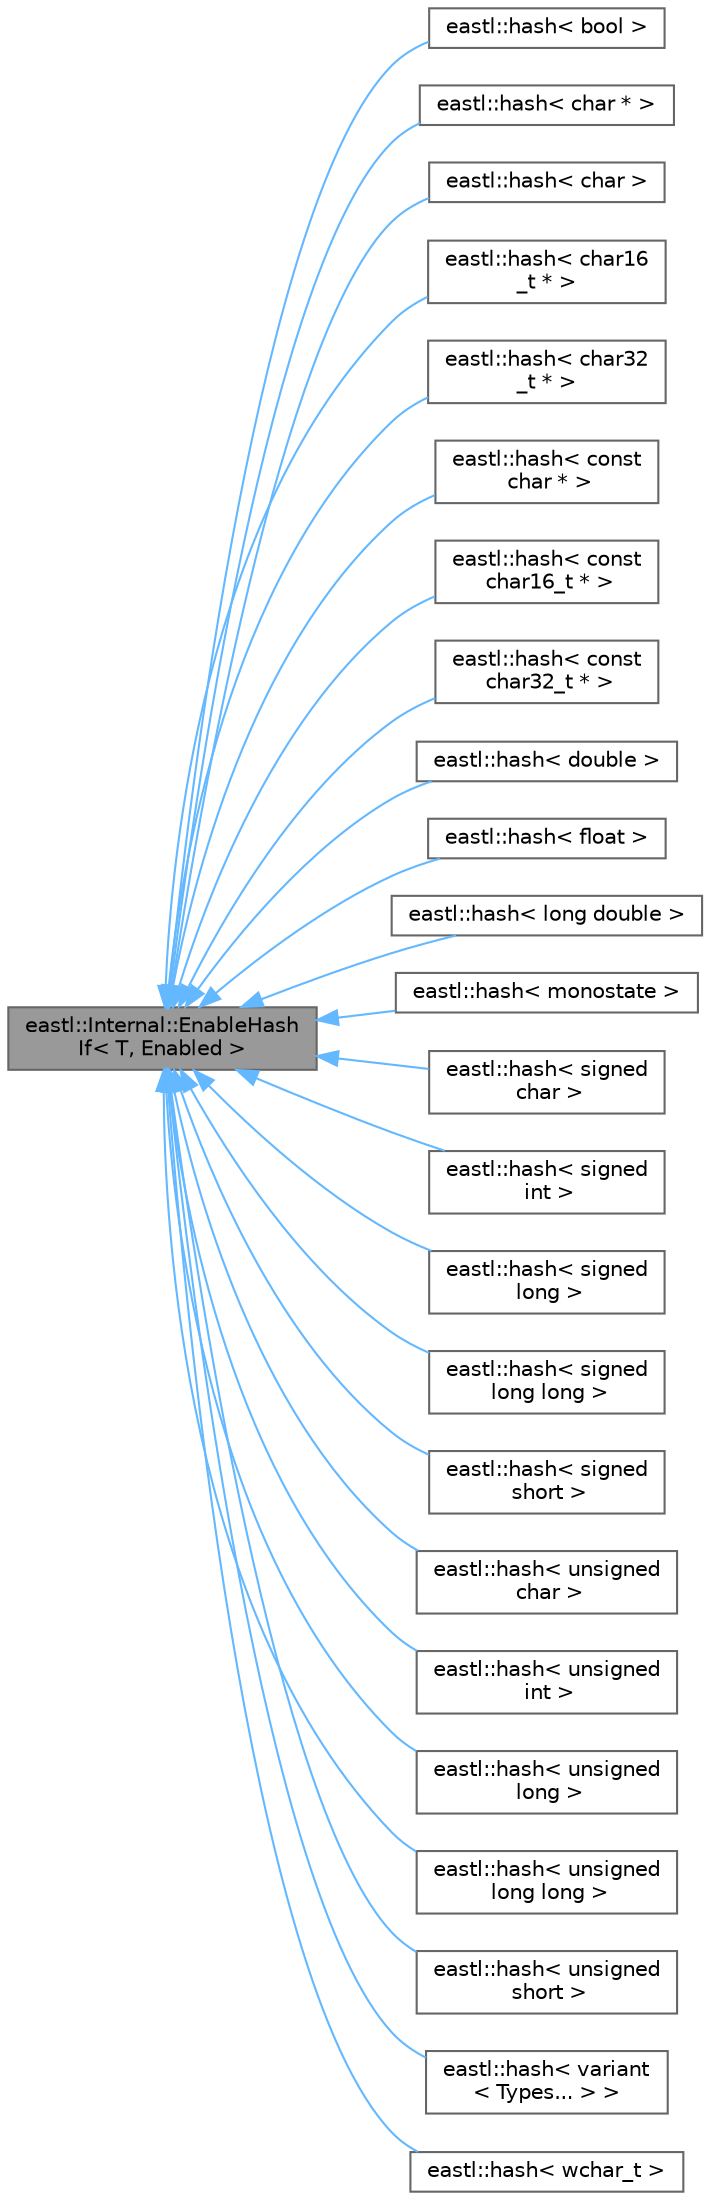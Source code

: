 digraph "eastl::Internal::EnableHashIf&lt; T, Enabled &gt;"
{
 // LATEX_PDF_SIZE
  bgcolor="transparent";
  edge [fontname=Helvetica,fontsize=10,labelfontname=Helvetica,labelfontsize=10];
  node [fontname=Helvetica,fontsize=10,shape=box,height=0.2,width=0.4];
  rankdir="LR";
  Node1 [id="Node000001",label="eastl::Internal::EnableHash\lIf\< T, Enabled \>",height=0.2,width=0.4,color="gray40", fillcolor="grey60", style="filled", fontcolor="black",tooltip=" "];
  Node1 -> Node2 [id="edge1_Node000001_Node000002",dir="back",color="steelblue1",style="solid",tooltip=" "];
  Node2 [id="Node000002",label="eastl::hash\< bool \>",height=0.2,width=0.4,color="gray40", fillcolor="white", style="filled",URL="$structeastl_1_1hash_3_01bool_01_4.html",tooltip=" "];
  Node1 -> Node3 [id="edge2_Node000001_Node000003",dir="back",color="steelblue1",style="solid",tooltip=" "];
  Node3 [id="Node000003",label="eastl::hash\< char * \>",height=0.2,width=0.4,color="gray40", fillcolor="white", style="filled",URL="$structeastl_1_1hash_3_01char_01_5_01_4.html",tooltip=" "];
  Node1 -> Node4 [id="edge3_Node000001_Node000004",dir="back",color="steelblue1",style="solid",tooltip=" "];
  Node4 [id="Node000004",label="eastl::hash\< char \>",height=0.2,width=0.4,color="gray40", fillcolor="white", style="filled",URL="$structeastl_1_1hash_3_01char_01_4.html",tooltip=" "];
  Node1 -> Node5 [id="edge4_Node000001_Node000005",dir="back",color="steelblue1",style="solid",tooltip=" "];
  Node5 [id="Node000005",label="eastl::hash\< char16\l_t * \>",height=0.2,width=0.4,color="gray40", fillcolor="white", style="filled",URL="$structeastl_1_1hash_3_01char16__t_01_5_01_4.html",tooltip=" "];
  Node1 -> Node6 [id="edge5_Node000001_Node000006",dir="back",color="steelblue1",style="solid",tooltip=" "];
  Node6 [id="Node000006",label="eastl::hash\< char32\l_t * \>",height=0.2,width=0.4,color="gray40", fillcolor="white", style="filled",URL="$structeastl_1_1hash_3_01char32__t_01_5_01_4.html",tooltip=" "];
  Node1 -> Node7 [id="edge6_Node000001_Node000007",dir="back",color="steelblue1",style="solid",tooltip=" "];
  Node7 [id="Node000007",label="eastl::hash\< const\l char * \>",height=0.2,width=0.4,color="gray40", fillcolor="white", style="filled",URL="$structeastl_1_1hash_3_01const_01char_01_5_01_4.html",tooltip=" "];
  Node1 -> Node8 [id="edge7_Node000001_Node000008",dir="back",color="steelblue1",style="solid",tooltip=" "];
  Node8 [id="Node000008",label="eastl::hash\< const\l char16_t * \>",height=0.2,width=0.4,color="gray40", fillcolor="white", style="filled",URL="$structeastl_1_1hash_3_01const_01char16__t_01_5_01_4.html",tooltip=" "];
  Node1 -> Node9 [id="edge8_Node000001_Node000009",dir="back",color="steelblue1",style="solid",tooltip=" "];
  Node9 [id="Node000009",label="eastl::hash\< const\l char32_t * \>",height=0.2,width=0.4,color="gray40", fillcolor="white", style="filled",URL="$structeastl_1_1hash_3_01const_01char32__t_01_5_01_4.html",tooltip=" "];
  Node1 -> Node10 [id="edge9_Node000001_Node000010",dir="back",color="steelblue1",style="solid",tooltip=" "];
  Node10 [id="Node000010",label="eastl::hash\< double \>",height=0.2,width=0.4,color="gray40", fillcolor="white", style="filled",URL="$structeastl_1_1hash_3_01double_01_4.html",tooltip=" "];
  Node1 -> Node11 [id="edge10_Node000001_Node000011",dir="back",color="steelblue1",style="solid",tooltip=" "];
  Node11 [id="Node000011",label="eastl::hash\< float \>",height=0.2,width=0.4,color="gray40", fillcolor="white", style="filled",URL="$structeastl_1_1hash_3_01float_01_4.html",tooltip=" "];
  Node1 -> Node12 [id="edge11_Node000001_Node000012",dir="back",color="steelblue1",style="solid",tooltip=" "];
  Node12 [id="Node000012",label="eastl::hash\< long double \>",height=0.2,width=0.4,color="gray40", fillcolor="white", style="filled",URL="$structeastl_1_1hash_3_01long_01double_01_4.html",tooltip=" "];
  Node1 -> Node13 [id="edge12_Node000001_Node000013",dir="back",color="steelblue1",style="solid",tooltip=" "];
  Node13 [id="Node000013",label="eastl::hash\< monostate \>",height=0.2,width=0.4,color="gray40", fillcolor="white", style="filled",URL="$structeastl_1_1hash_3_01monostate_01_4.html",tooltip=" "];
  Node1 -> Node14 [id="edge13_Node000001_Node000014",dir="back",color="steelblue1",style="solid",tooltip=" "];
  Node14 [id="Node000014",label="eastl::hash\< signed\l char \>",height=0.2,width=0.4,color="gray40", fillcolor="white", style="filled",URL="$structeastl_1_1hash_3_01signed_01char_01_4.html",tooltip=" "];
  Node1 -> Node15 [id="edge14_Node000001_Node000015",dir="back",color="steelblue1",style="solid",tooltip=" "];
  Node15 [id="Node000015",label="eastl::hash\< signed\l int \>",height=0.2,width=0.4,color="gray40", fillcolor="white", style="filled",URL="$structeastl_1_1hash_3_01signed_01int_01_4.html",tooltip=" "];
  Node1 -> Node16 [id="edge15_Node000001_Node000016",dir="back",color="steelblue1",style="solid",tooltip=" "];
  Node16 [id="Node000016",label="eastl::hash\< signed\l long \>",height=0.2,width=0.4,color="gray40", fillcolor="white", style="filled",URL="$structeastl_1_1hash_3_01signed_01long_01_4.html",tooltip=" "];
  Node1 -> Node17 [id="edge16_Node000001_Node000017",dir="back",color="steelblue1",style="solid",tooltip=" "];
  Node17 [id="Node000017",label="eastl::hash\< signed\l long long \>",height=0.2,width=0.4,color="gray40", fillcolor="white", style="filled",URL="$structeastl_1_1hash_3_01signed_01long_01long_01_4.html",tooltip=" "];
  Node1 -> Node18 [id="edge17_Node000001_Node000018",dir="back",color="steelblue1",style="solid",tooltip=" "];
  Node18 [id="Node000018",label="eastl::hash\< signed\l short \>",height=0.2,width=0.4,color="gray40", fillcolor="white", style="filled",URL="$structeastl_1_1hash_3_01signed_01short_01_4.html",tooltip=" "];
  Node1 -> Node19 [id="edge18_Node000001_Node000019",dir="back",color="steelblue1",style="solid",tooltip=" "];
  Node19 [id="Node000019",label="eastl::hash\< unsigned\l char \>",height=0.2,width=0.4,color="gray40", fillcolor="white", style="filled",URL="$structeastl_1_1hash_3_01unsigned_01char_01_4.html",tooltip=" "];
  Node1 -> Node20 [id="edge19_Node000001_Node000020",dir="back",color="steelblue1",style="solid",tooltip=" "];
  Node20 [id="Node000020",label="eastl::hash\< unsigned\l int \>",height=0.2,width=0.4,color="gray40", fillcolor="white", style="filled",URL="$structeastl_1_1hash_3_01unsigned_01int_01_4.html",tooltip=" "];
  Node1 -> Node21 [id="edge20_Node000001_Node000021",dir="back",color="steelblue1",style="solid",tooltip=" "];
  Node21 [id="Node000021",label="eastl::hash\< unsigned\l long \>",height=0.2,width=0.4,color="gray40", fillcolor="white", style="filled",URL="$structeastl_1_1hash_3_01unsigned_01long_01_4.html",tooltip=" "];
  Node1 -> Node22 [id="edge21_Node000001_Node000022",dir="back",color="steelblue1",style="solid",tooltip=" "];
  Node22 [id="Node000022",label="eastl::hash\< unsigned\l long long \>",height=0.2,width=0.4,color="gray40", fillcolor="white", style="filled",URL="$structeastl_1_1hash_3_01unsigned_01long_01long_01_4.html",tooltip=" "];
  Node1 -> Node23 [id="edge22_Node000001_Node000023",dir="back",color="steelblue1",style="solid",tooltip=" "];
  Node23 [id="Node000023",label="eastl::hash\< unsigned\l short \>",height=0.2,width=0.4,color="gray40", fillcolor="white", style="filled",URL="$structeastl_1_1hash_3_01unsigned_01short_01_4.html",tooltip=" "];
  Node1 -> Node24 [id="edge23_Node000001_Node000024",dir="back",color="steelblue1",style="solid",tooltip=" "];
  Node24 [id="Node000024",label="eastl::hash\< variant\l\< Types... \> \>",height=0.2,width=0.4,color="gray40", fillcolor="white", style="filled",URL="$structeastl_1_1hash_3_01variant_3_01_types_8_8_8_01_4_01_4.html",tooltip=" "];
  Node1 -> Node25 [id="edge24_Node000001_Node000025",dir="back",color="steelblue1",style="solid",tooltip=" "];
  Node25 [id="Node000025",label="eastl::hash\< wchar_t \>",height=0.2,width=0.4,color="gray40", fillcolor="white", style="filled",URL="$structeastl_1_1hash_3_01wchar__t_01_4.html",tooltip=" "];
}
